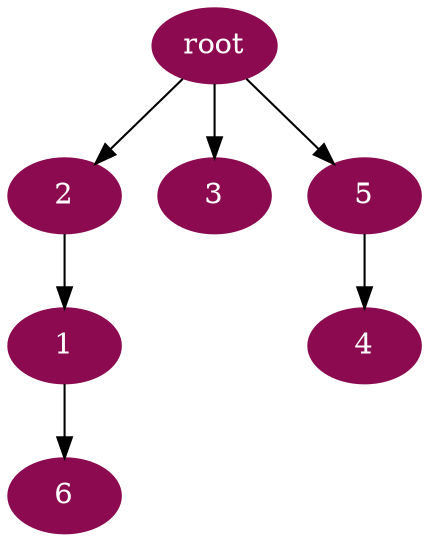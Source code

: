 digraph G {
node [color=deeppink4, style=filled, fontcolor=white];
2 -> 1;
"root" -> 2;
"root" -> 3;
5 -> 4;
"root" -> 5;
1 -> 6;
}

